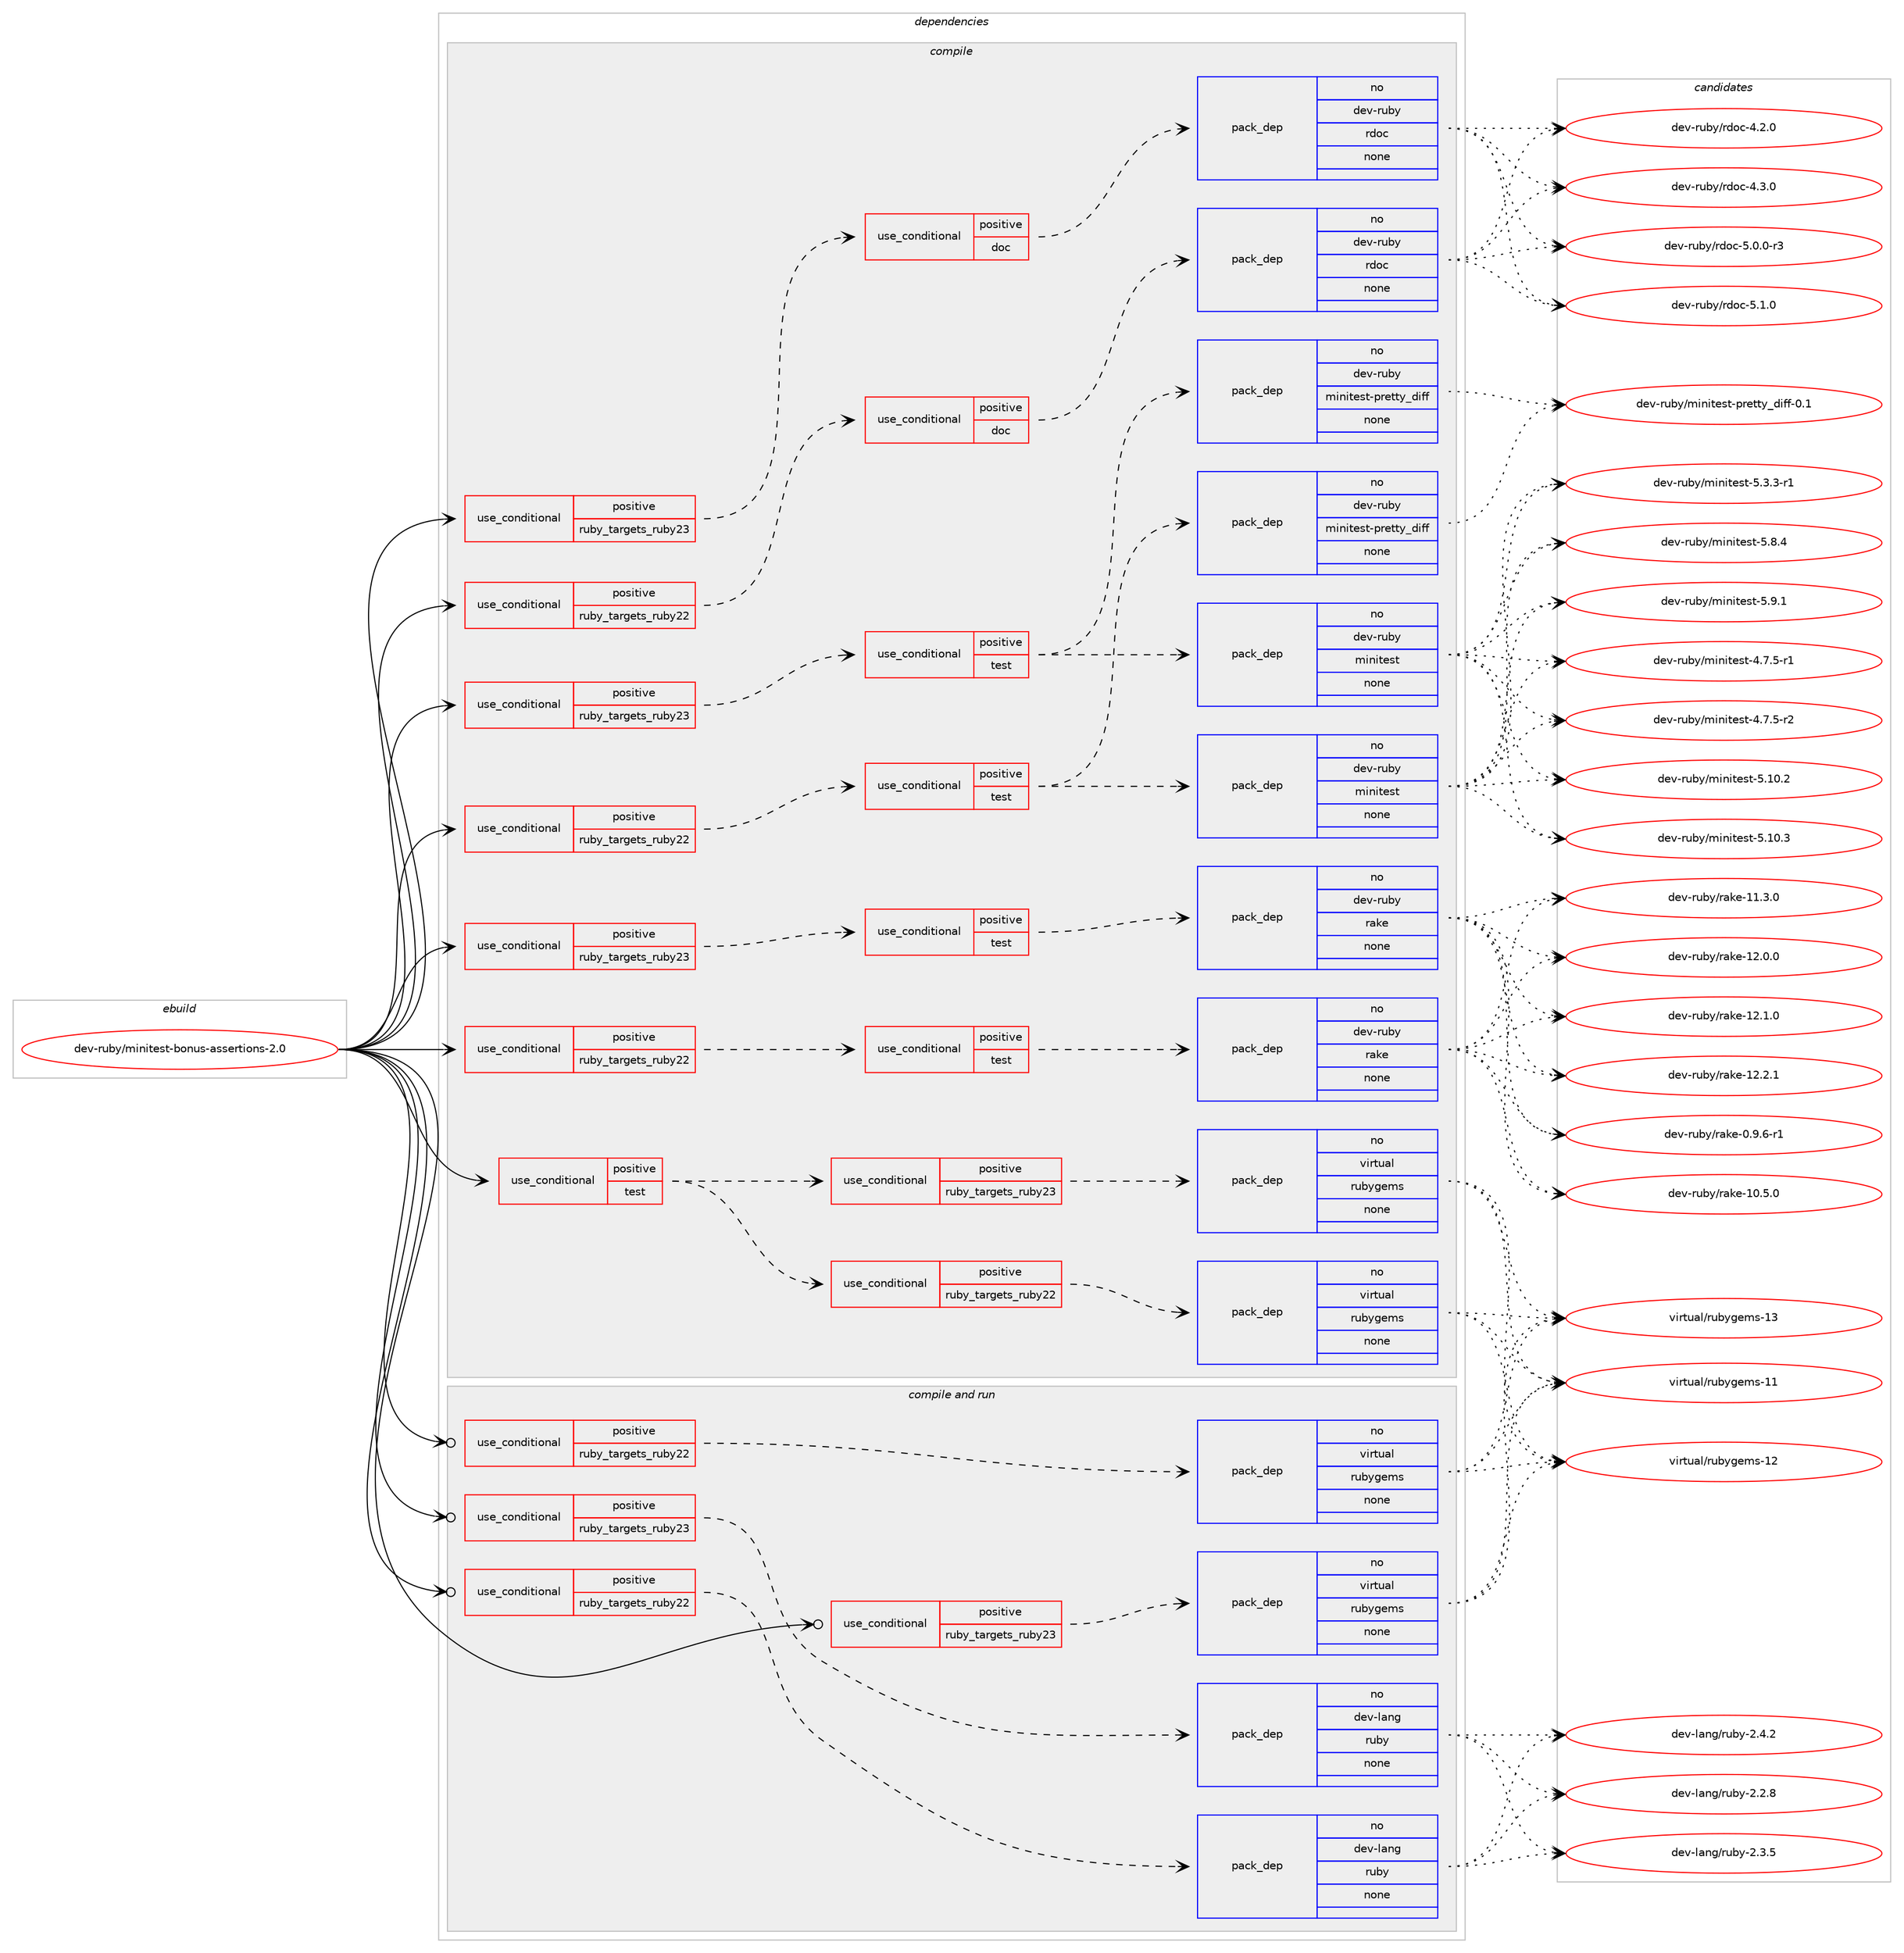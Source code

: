 digraph prolog {

# *************
# Graph options
# *************

newrank=true;
concentrate=true;
compound=true;
graph [rankdir=LR,fontname=Helvetica,fontsize=10,ranksep=1.5];#, ranksep=2.5, nodesep=0.2];
edge  [arrowhead=vee];
node  [fontname=Helvetica,fontsize=10];

# **********
# The ebuild
# **********

subgraph cluster_leftcol {
color=gray;
rank=same;
label=<<i>ebuild</i>>;
id [label="dev-ruby/minitest-bonus-assertions-2.0", color=red, width=4, href="../dev-ruby/minitest-bonus-assertions-2.0.svg"];
}

# ****************
# The dependencies
# ****************

subgraph cluster_midcol {
color=gray;
label=<<i>dependencies</i>>;
subgraph cluster_compile {
fillcolor="#eeeeee";
style=filled;
label=<<i>compile</i>>;
subgraph cond62021 {
dependency248273 [label=<<TABLE BORDER="0" CELLBORDER="1" CELLSPACING="0" CELLPADDING="4"><TR><TD ROWSPAN="3" CELLPADDING="10">use_conditional</TD></TR><TR><TD>positive</TD></TR><TR><TD>ruby_targets_ruby22</TD></TR></TABLE>>, shape=none, color=red];
subgraph cond62022 {
dependency248274 [label=<<TABLE BORDER="0" CELLBORDER="1" CELLSPACING="0" CELLPADDING="4"><TR><TD ROWSPAN="3" CELLPADDING="10">use_conditional</TD></TR><TR><TD>positive</TD></TR><TR><TD>doc</TD></TR></TABLE>>, shape=none, color=red];
subgraph pack182161 {
dependency248275 [label=<<TABLE BORDER="0" CELLBORDER="1" CELLSPACING="0" CELLPADDING="4" WIDTH="220"><TR><TD ROWSPAN="6" CELLPADDING="30">pack_dep</TD></TR><TR><TD WIDTH="110">no</TD></TR><TR><TD>dev-ruby</TD></TR><TR><TD>rdoc</TD></TR><TR><TD>none</TD></TR><TR><TD></TD></TR></TABLE>>, shape=none, color=blue];
}
dependency248274:e -> dependency248275:w [weight=20,style="dashed",arrowhead="vee"];
}
dependency248273:e -> dependency248274:w [weight=20,style="dashed",arrowhead="vee"];
}
id:e -> dependency248273:w [weight=20,style="solid",arrowhead="vee"];
subgraph cond62023 {
dependency248276 [label=<<TABLE BORDER="0" CELLBORDER="1" CELLSPACING="0" CELLPADDING="4"><TR><TD ROWSPAN="3" CELLPADDING="10">use_conditional</TD></TR><TR><TD>positive</TD></TR><TR><TD>ruby_targets_ruby22</TD></TR></TABLE>>, shape=none, color=red];
subgraph cond62024 {
dependency248277 [label=<<TABLE BORDER="0" CELLBORDER="1" CELLSPACING="0" CELLPADDING="4"><TR><TD ROWSPAN="3" CELLPADDING="10">use_conditional</TD></TR><TR><TD>positive</TD></TR><TR><TD>test</TD></TR></TABLE>>, shape=none, color=red];
subgraph pack182162 {
dependency248278 [label=<<TABLE BORDER="0" CELLBORDER="1" CELLSPACING="0" CELLPADDING="4" WIDTH="220"><TR><TD ROWSPAN="6" CELLPADDING="30">pack_dep</TD></TR><TR><TD WIDTH="110">no</TD></TR><TR><TD>dev-ruby</TD></TR><TR><TD>minitest</TD></TR><TR><TD>none</TD></TR><TR><TD></TD></TR></TABLE>>, shape=none, color=blue];
}
dependency248277:e -> dependency248278:w [weight=20,style="dashed",arrowhead="vee"];
subgraph pack182163 {
dependency248279 [label=<<TABLE BORDER="0" CELLBORDER="1" CELLSPACING="0" CELLPADDING="4" WIDTH="220"><TR><TD ROWSPAN="6" CELLPADDING="30">pack_dep</TD></TR><TR><TD WIDTH="110">no</TD></TR><TR><TD>dev-ruby</TD></TR><TR><TD>minitest-pretty_diff</TD></TR><TR><TD>none</TD></TR><TR><TD></TD></TR></TABLE>>, shape=none, color=blue];
}
dependency248277:e -> dependency248279:w [weight=20,style="dashed",arrowhead="vee"];
}
dependency248276:e -> dependency248277:w [weight=20,style="dashed",arrowhead="vee"];
}
id:e -> dependency248276:w [weight=20,style="solid",arrowhead="vee"];
subgraph cond62025 {
dependency248280 [label=<<TABLE BORDER="0" CELLBORDER="1" CELLSPACING="0" CELLPADDING="4"><TR><TD ROWSPAN="3" CELLPADDING="10">use_conditional</TD></TR><TR><TD>positive</TD></TR><TR><TD>ruby_targets_ruby22</TD></TR></TABLE>>, shape=none, color=red];
subgraph cond62026 {
dependency248281 [label=<<TABLE BORDER="0" CELLBORDER="1" CELLSPACING="0" CELLPADDING="4"><TR><TD ROWSPAN="3" CELLPADDING="10">use_conditional</TD></TR><TR><TD>positive</TD></TR><TR><TD>test</TD></TR></TABLE>>, shape=none, color=red];
subgraph pack182164 {
dependency248282 [label=<<TABLE BORDER="0" CELLBORDER="1" CELLSPACING="0" CELLPADDING="4" WIDTH="220"><TR><TD ROWSPAN="6" CELLPADDING="30">pack_dep</TD></TR><TR><TD WIDTH="110">no</TD></TR><TR><TD>dev-ruby</TD></TR><TR><TD>rake</TD></TR><TR><TD>none</TD></TR><TR><TD></TD></TR></TABLE>>, shape=none, color=blue];
}
dependency248281:e -> dependency248282:w [weight=20,style="dashed",arrowhead="vee"];
}
dependency248280:e -> dependency248281:w [weight=20,style="dashed",arrowhead="vee"];
}
id:e -> dependency248280:w [weight=20,style="solid",arrowhead="vee"];
subgraph cond62027 {
dependency248283 [label=<<TABLE BORDER="0" CELLBORDER="1" CELLSPACING="0" CELLPADDING="4"><TR><TD ROWSPAN="3" CELLPADDING="10">use_conditional</TD></TR><TR><TD>positive</TD></TR><TR><TD>ruby_targets_ruby23</TD></TR></TABLE>>, shape=none, color=red];
subgraph cond62028 {
dependency248284 [label=<<TABLE BORDER="0" CELLBORDER="1" CELLSPACING="0" CELLPADDING="4"><TR><TD ROWSPAN="3" CELLPADDING="10">use_conditional</TD></TR><TR><TD>positive</TD></TR><TR><TD>doc</TD></TR></TABLE>>, shape=none, color=red];
subgraph pack182165 {
dependency248285 [label=<<TABLE BORDER="0" CELLBORDER="1" CELLSPACING="0" CELLPADDING="4" WIDTH="220"><TR><TD ROWSPAN="6" CELLPADDING="30">pack_dep</TD></TR><TR><TD WIDTH="110">no</TD></TR><TR><TD>dev-ruby</TD></TR><TR><TD>rdoc</TD></TR><TR><TD>none</TD></TR><TR><TD></TD></TR></TABLE>>, shape=none, color=blue];
}
dependency248284:e -> dependency248285:w [weight=20,style="dashed",arrowhead="vee"];
}
dependency248283:e -> dependency248284:w [weight=20,style="dashed",arrowhead="vee"];
}
id:e -> dependency248283:w [weight=20,style="solid",arrowhead="vee"];
subgraph cond62029 {
dependency248286 [label=<<TABLE BORDER="0" CELLBORDER="1" CELLSPACING="0" CELLPADDING="4"><TR><TD ROWSPAN="3" CELLPADDING="10">use_conditional</TD></TR><TR><TD>positive</TD></TR><TR><TD>ruby_targets_ruby23</TD></TR></TABLE>>, shape=none, color=red];
subgraph cond62030 {
dependency248287 [label=<<TABLE BORDER="0" CELLBORDER="1" CELLSPACING="0" CELLPADDING="4"><TR><TD ROWSPAN="3" CELLPADDING="10">use_conditional</TD></TR><TR><TD>positive</TD></TR><TR><TD>test</TD></TR></TABLE>>, shape=none, color=red];
subgraph pack182166 {
dependency248288 [label=<<TABLE BORDER="0" CELLBORDER="1" CELLSPACING="0" CELLPADDING="4" WIDTH="220"><TR><TD ROWSPAN="6" CELLPADDING="30">pack_dep</TD></TR><TR><TD WIDTH="110">no</TD></TR><TR><TD>dev-ruby</TD></TR><TR><TD>minitest</TD></TR><TR><TD>none</TD></TR><TR><TD></TD></TR></TABLE>>, shape=none, color=blue];
}
dependency248287:e -> dependency248288:w [weight=20,style="dashed",arrowhead="vee"];
subgraph pack182167 {
dependency248289 [label=<<TABLE BORDER="0" CELLBORDER="1" CELLSPACING="0" CELLPADDING="4" WIDTH="220"><TR><TD ROWSPAN="6" CELLPADDING="30">pack_dep</TD></TR><TR><TD WIDTH="110">no</TD></TR><TR><TD>dev-ruby</TD></TR><TR><TD>minitest-pretty_diff</TD></TR><TR><TD>none</TD></TR><TR><TD></TD></TR></TABLE>>, shape=none, color=blue];
}
dependency248287:e -> dependency248289:w [weight=20,style="dashed",arrowhead="vee"];
}
dependency248286:e -> dependency248287:w [weight=20,style="dashed",arrowhead="vee"];
}
id:e -> dependency248286:w [weight=20,style="solid",arrowhead="vee"];
subgraph cond62031 {
dependency248290 [label=<<TABLE BORDER="0" CELLBORDER="1" CELLSPACING="0" CELLPADDING="4"><TR><TD ROWSPAN="3" CELLPADDING="10">use_conditional</TD></TR><TR><TD>positive</TD></TR><TR><TD>ruby_targets_ruby23</TD></TR></TABLE>>, shape=none, color=red];
subgraph cond62032 {
dependency248291 [label=<<TABLE BORDER="0" CELLBORDER="1" CELLSPACING="0" CELLPADDING="4"><TR><TD ROWSPAN="3" CELLPADDING="10">use_conditional</TD></TR><TR><TD>positive</TD></TR><TR><TD>test</TD></TR></TABLE>>, shape=none, color=red];
subgraph pack182168 {
dependency248292 [label=<<TABLE BORDER="0" CELLBORDER="1" CELLSPACING="0" CELLPADDING="4" WIDTH="220"><TR><TD ROWSPAN="6" CELLPADDING="30">pack_dep</TD></TR><TR><TD WIDTH="110">no</TD></TR><TR><TD>dev-ruby</TD></TR><TR><TD>rake</TD></TR><TR><TD>none</TD></TR><TR><TD></TD></TR></TABLE>>, shape=none, color=blue];
}
dependency248291:e -> dependency248292:w [weight=20,style="dashed",arrowhead="vee"];
}
dependency248290:e -> dependency248291:w [weight=20,style="dashed",arrowhead="vee"];
}
id:e -> dependency248290:w [weight=20,style="solid",arrowhead="vee"];
subgraph cond62033 {
dependency248293 [label=<<TABLE BORDER="0" CELLBORDER="1" CELLSPACING="0" CELLPADDING="4"><TR><TD ROWSPAN="3" CELLPADDING="10">use_conditional</TD></TR><TR><TD>positive</TD></TR><TR><TD>test</TD></TR></TABLE>>, shape=none, color=red];
subgraph cond62034 {
dependency248294 [label=<<TABLE BORDER="0" CELLBORDER="1" CELLSPACING="0" CELLPADDING="4"><TR><TD ROWSPAN="3" CELLPADDING="10">use_conditional</TD></TR><TR><TD>positive</TD></TR><TR><TD>ruby_targets_ruby22</TD></TR></TABLE>>, shape=none, color=red];
subgraph pack182169 {
dependency248295 [label=<<TABLE BORDER="0" CELLBORDER="1" CELLSPACING="0" CELLPADDING="4" WIDTH="220"><TR><TD ROWSPAN="6" CELLPADDING="30">pack_dep</TD></TR><TR><TD WIDTH="110">no</TD></TR><TR><TD>virtual</TD></TR><TR><TD>rubygems</TD></TR><TR><TD>none</TD></TR><TR><TD></TD></TR></TABLE>>, shape=none, color=blue];
}
dependency248294:e -> dependency248295:w [weight=20,style="dashed",arrowhead="vee"];
}
dependency248293:e -> dependency248294:w [weight=20,style="dashed",arrowhead="vee"];
subgraph cond62035 {
dependency248296 [label=<<TABLE BORDER="0" CELLBORDER="1" CELLSPACING="0" CELLPADDING="4"><TR><TD ROWSPAN="3" CELLPADDING="10">use_conditional</TD></TR><TR><TD>positive</TD></TR><TR><TD>ruby_targets_ruby23</TD></TR></TABLE>>, shape=none, color=red];
subgraph pack182170 {
dependency248297 [label=<<TABLE BORDER="0" CELLBORDER="1" CELLSPACING="0" CELLPADDING="4" WIDTH="220"><TR><TD ROWSPAN="6" CELLPADDING="30">pack_dep</TD></TR><TR><TD WIDTH="110">no</TD></TR><TR><TD>virtual</TD></TR><TR><TD>rubygems</TD></TR><TR><TD>none</TD></TR><TR><TD></TD></TR></TABLE>>, shape=none, color=blue];
}
dependency248296:e -> dependency248297:w [weight=20,style="dashed",arrowhead="vee"];
}
dependency248293:e -> dependency248296:w [weight=20,style="dashed",arrowhead="vee"];
}
id:e -> dependency248293:w [weight=20,style="solid",arrowhead="vee"];
}
subgraph cluster_compileandrun {
fillcolor="#eeeeee";
style=filled;
label=<<i>compile and run</i>>;
subgraph cond62036 {
dependency248298 [label=<<TABLE BORDER="0" CELLBORDER="1" CELLSPACING="0" CELLPADDING="4"><TR><TD ROWSPAN="3" CELLPADDING="10">use_conditional</TD></TR><TR><TD>positive</TD></TR><TR><TD>ruby_targets_ruby22</TD></TR></TABLE>>, shape=none, color=red];
subgraph pack182171 {
dependency248299 [label=<<TABLE BORDER="0" CELLBORDER="1" CELLSPACING="0" CELLPADDING="4" WIDTH="220"><TR><TD ROWSPAN="6" CELLPADDING="30">pack_dep</TD></TR><TR><TD WIDTH="110">no</TD></TR><TR><TD>dev-lang</TD></TR><TR><TD>ruby</TD></TR><TR><TD>none</TD></TR><TR><TD></TD></TR></TABLE>>, shape=none, color=blue];
}
dependency248298:e -> dependency248299:w [weight=20,style="dashed",arrowhead="vee"];
}
id:e -> dependency248298:w [weight=20,style="solid",arrowhead="odotvee"];
subgraph cond62037 {
dependency248300 [label=<<TABLE BORDER="0" CELLBORDER="1" CELLSPACING="0" CELLPADDING="4"><TR><TD ROWSPAN="3" CELLPADDING="10">use_conditional</TD></TR><TR><TD>positive</TD></TR><TR><TD>ruby_targets_ruby22</TD></TR></TABLE>>, shape=none, color=red];
subgraph pack182172 {
dependency248301 [label=<<TABLE BORDER="0" CELLBORDER="1" CELLSPACING="0" CELLPADDING="4" WIDTH="220"><TR><TD ROWSPAN="6" CELLPADDING="30">pack_dep</TD></TR><TR><TD WIDTH="110">no</TD></TR><TR><TD>virtual</TD></TR><TR><TD>rubygems</TD></TR><TR><TD>none</TD></TR><TR><TD></TD></TR></TABLE>>, shape=none, color=blue];
}
dependency248300:e -> dependency248301:w [weight=20,style="dashed",arrowhead="vee"];
}
id:e -> dependency248300:w [weight=20,style="solid",arrowhead="odotvee"];
subgraph cond62038 {
dependency248302 [label=<<TABLE BORDER="0" CELLBORDER="1" CELLSPACING="0" CELLPADDING="4"><TR><TD ROWSPAN="3" CELLPADDING="10">use_conditional</TD></TR><TR><TD>positive</TD></TR><TR><TD>ruby_targets_ruby23</TD></TR></TABLE>>, shape=none, color=red];
subgraph pack182173 {
dependency248303 [label=<<TABLE BORDER="0" CELLBORDER="1" CELLSPACING="0" CELLPADDING="4" WIDTH="220"><TR><TD ROWSPAN="6" CELLPADDING="30">pack_dep</TD></TR><TR><TD WIDTH="110">no</TD></TR><TR><TD>dev-lang</TD></TR><TR><TD>ruby</TD></TR><TR><TD>none</TD></TR><TR><TD></TD></TR></TABLE>>, shape=none, color=blue];
}
dependency248302:e -> dependency248303:w [weight=20,style="dashed",arrowhead="vee"];
}
id:e -> dependency248302:w [weight=20,style="solid",arrowhead="odotvee"];
subgraph cond62039 {
dependency248304 [label=<<TABLE BORDER="0" CELLBORDER="1" CELLSPACING="0" CELLPADDING="4"><TR><TD ROWSPAN="3" CELLPADDING="10">use_conditional</TD></TR><TR><TD>positive</TD></TR><TR><TD>ruby_targets_ruby23</TD></TR></TABLE>>, shape=none, color=red];
subgraph pack182174 {
dependency248305 [label=<<TABLE BORDER="0" CELLBORDER="1" CELLSPACING="0" CELLPADDING="4" WIDTH="220"><TR><TD ROWSPAN="6" CELLPADDING="30">pack_dep</TD></TR><TR><TD WIDTH="110">no</TD></TR><TR><TD>virtual</TD></TR><TR><TD>rubygems</TD></TR><TR><TD>none</TD></TR><TR><TD></TD></TR></TABLE>>, shape=none, color=blue];
}
dependency248304:e -> dependency248305:w [weight=20,style="dashed",arrowhead="vee"];
}
id:e -> dependency248304:w [weight=20,style="solid",arrowhead="odotvee"];
}
subgraph cluster_run {
fillcolor="#eeeeee";
style=filled;
label=<<i>run</i>>;
}
}

# **************
# The candidates
# **************

subgraph cluster_choices {
rank=same;
color=gray;
label=<<i>candidates</i>>;

subgraph choice182161 {
color=black;
nodesep=1;
choice10010111845114117981214711410011199455246504648 [label="dev-ruby/rdoc-4.2.0", color=red, width=4,href="../dev-ruby/rdoc-4.2.0.svg"];
choice10010111845114117981214711410011199455246514648 [label="dev-ruby/rdoc-4.3.0", color=red, width=4,href="../dev-ruby/rdoc-4.3.0.svg"];
choice100101118451141179812147114100111994553464846484511451 [label="dev-ruby/rdoc-5.0.0-r3", color=red, width=4,href="../dev-ruby/rdoc-5.0.0-r3.svg"];
choice10010111845114117981214711410011199455346494648 [label="dev-ruby/rdoc-5.1.0", color=red, width=4,href="../dev-ruby/rdoc-5.1.0.svg"];
dependency248275:e -> choice10010111845114117981214711410011199455246504648:w [style=dotted,weight="100"];
dependency248275:e -> choice10010111845114117981214711410011199455246514648:w [style=dotted,weight="100"];
dependency248275:e -> choice100101118451141179812147114100111994553464846484511451:w [style=dotted,weight="100"];
dependency248275:e -> choice10010111845114117981214711410011199455346494648:w [style=dotted,weight="100"];
}
subgraph choice182162 {
color=black;
nodesep=1;
choice1001011184511411798121471091051101051161011151164552465546534511449 [label="dev-ruby/minitest-4.7.5-r1", color=red, width=4,href="../dev-ruby/minitest-4.7.5-r1.svg"];
choice1001011184511411798121471091051101051161011151164552465546534511450 [label="dev-ruby/minitest-4.7.5-r2", color=red, width=4,href="../dev-ruby/minitest-4.7.5-r2.svg"];
choice10010111845114117981214710910511010511610111511645534649484650 [label="dev-ruby/minitest-5.10.2", color=red, width=4,href="../dev-ruby/minitest-5.10.2.svg"];
choice10010111845114117981214710910511010511610111511645534649484651 [label="dev-ruby/minitest-5.10.3", color=red, width=4,href="../dev-ruby/minitest-5.10.3.svg"];
choice1001011184511411798121471091051101051161011151164553465146514511449 [label="dev-ruby/minitest-5.3.3-r1", color=red, width=4,href="../dev-ruby/minitest-5.3.3-r1.svg"];
choice100101118451141179812147109105110105116101115116455346564652 [label="dev-ruby/minitest-5.8.4", color=red, width=4,href="../dev-ruby/minitest-5.8.4.svg"];
choice100101118451141179812147109105110105116101115116455346574649 [label="dev-ruby/minitest-5.9.1", color=red, width=4,href="../dev-ruby/minitest-5.9.1.svg"];
dependency248278:e -> choice1001011184511411798121471091051101051161011151164552465546534511449:w [style=dotted,weight="100"];
dependency248278:e -> choice1001011184511411798121471091051101051161011151164552465546534511450:w [style=dotted,weight="100"];
dependency248278:e -> choice10010111845114117981214710910511010511610111511645534649484650:w [style=dotted,weight="100"];
dependency248278:e -> choice10010111845114117981214710910511010511610111511645534649484651:w [style=dotted,weight="100"];
dependency248278:e -> choice1001011184511411798121471091051101051161011151164553465146514511449:w [style=dotted,weight="100"];
dependency248278:e -> choice100101118451141179812147109105110105116101115116455346564652:w [style=dotted,weight="100"];
dependency248278:e -> choice100101118451141179812147109105110105116101115116455346574649:w [style=dotted,weight="100"];
}
subgraph choice182163 {
color=black;
nodesep=1;
choice100101118451141179812147109105110105116101115116451121141011161161219510010510210245484649 [label="dev-ruby/minitest-pretty_diff-0.1", color=red, width=4,href="../dev-ruby/minitest-pretty_diff-0.1.svg"];
dependency248279:e -> choice100101118451141179812147109105110105116101115116451121141011161161219510010510210245484649:w [style=dotted,weight="100"];
}
subgraph choice182164 {
color=black;
nodesep=1;
choice100101118451141179812147114971071014548465746544511449 [label="dev-ruby/rake-0.9.6-r1", color=red, width=4,href="../dev-ruby/rake-0.9.6-r1.svg"];
choice1001011184511411798121471149710710145494846534648 [label="dev-ruby/rake-10.5.0", color=red, width=4,href="../dev-ruby/rake-10.5.0.svg"];
choice1001011184511411798121471149710710145494946514648 [label="dev-ruby/rake-11.3.0", color=red, width=4,href="../dev-ruby/rake-11.3.0.svg"];
choice1001011184511411798121471149710710145495046484648 [label="dev-ruby/rake-12.0.0", color=red, width=4,href="../dev-ruby/rake-12.0.0.svg"];
choice1001011184511411798121471149710710145495046494648 [label="dev-ruby/rake-12.1.0", color=red, width=4,href="../dev-ruby/rake-12.1.0.svg"];
choice1001011184511411798121471149710710145495046504649 [label="dev-ruby/rake-12.2.1", color=red, width=4,href="../dev-ruby/rake-12.2.1.svg"];
dependency248282:e -> choice100101118451141179812147114971071014548465746544511449:w [style=dotted,weight="100"];
dependency248282:e -> choice1001011184511411798121471149710710145494846534648:w [style=dotted,weight="100"];
dependency248282:e -> choice1001011184511411798121471149710710145494946514648:w [style=dotted,weight="100"];
dependency248282:e -> choice1001011184511411798121471149710710145495046484648:w [style=dotted,weight="100"];
dependency248282:e -> choice1001011184511411798121471149710710145495046494648:w [style=dotted,weight="100"];
dependency248282:e -> choice1001011184511411798121471149710710145495046504649:w [style=dotted,weight="100"];
}
subgraph choice182165 {
color=black;
nodesep=1;
choice10010111845114117981214711410011199455246504648 [label="dev-ruby/rdoc-4.2.0", color=red, width=4,href="../dev-ruby/rdoc-4.2.0.svg"];
choice10010111845114117981214711410011199455246514648 [label="dev-ruby/rdoc-4.3.0", color=red, width=4,href="../dev-ruby/rdoc-4.3.0.svg"];
choice100101118451141179812147114100111994553464846484511451 [label="dev-ruby/rdoc-5.0.0-r3", color=red, width=4,href="../dev-ruby/rdoc-5.0.0-r3.svg"];
choice10010111845114117981214711410011199455346494648 [label="dev-ruby/rdoc-5.1.0", color=red, width=4,href="../dev-ruby/rdoc-5.1.0.svg"];
dependency248285:e -> choice10010111845114117981214711410011199455246504648:w [style=dotted,weight="100"];
dependency248285:e -> choice10010111845114117981214711410011199455246514648:w [style=dotted,weight="100"];
dependency248285:e -> choice100101118451141179812147114100111994553464846484511451:w [style=dotted,weight="100"];
dependency248285:e -> choice10010111845114117981214711410011199455346494648:w [style=dotted,weight="100"];
}
subgraph choice182166 {
color=black;
nodesep=1;
choice1001011184511411798121471091051101051161011151164552465546534511449 [label="dev-ruby/minitest-4.7.5-r1", color=red, width=4,href="../dev-ruby/minitest-4.7.5-r1.svg"];
choice1001011184511411798121471091051101051161011151164552465546534511450 [label="dev-ruby/minitest-4.7.5-r2", color=red, width=4,href="../dev-ruby/minitest-4.7.5-r2.svg"];
choice10010111845114117981214710910511010511610111511645534649484650 [label="dev-ruby/minitest-5.10.2", color=red, width=4,href="../dev-ruby/minitest-5.10.2.svg"];
choice10010111845114117981214710910511010511610111511645534649484651 [label="dev-ruby/minitest-5.10.3", color=red, width=4,href="../dev-ruby/minitest-5.10.3.svg"];
choice1001011184511411798121471091051101051161011151164553465146514511449 [label="dev-ruby/minitest-5.3.3-r1", color=red, width=4,href="../dev-ruby/minitest-5.3.3-r1.svg"];
choice100101118451141179812147109105110105116101115116455346564652 [label="dev-ruby/minitest-5.8.4", color=red, width=4,href="../dev-ruby/minitest-5.8.4.svg"];
choice100101118451141179812147109105110105116101115116455346574649 [label="dev-ruby/minitest-5.9.1", color=red, width=4,href="../dev-ruby/minitest-5.9.1.svg"];
dependency248288:e -> choice1001011184511411798121471091051101051161011151164552465546534511449:w [style=dotted,weight="100"];
dependency248288:e -> choice1001011184511411798121471091051101051161011151164552465546534511450:w [style=dotted,weight="100"];
dependency248288:e -> choice10010111845114117981214710910511010511610111511645534649484650:w [style=dotted,weight="100"];
dependency248288:e -> choice10010111845114117981214710910511010511610111511645534649484651:w [style=dotted,weight="100"];
dependency248288:e -> choice1001011184511411798121471091051101051161011151164553465146514511449:w [style=dotted,weight="100"];
dependency248288:e -> choice100101118451141179812147109105110105116101115116455346564652:w [style=dotted,weight="100"];
dependency248288:e -> choice100101118451141179812147109105110105116101115116455346574649:w [style=dotted,weight="100"];
}
subgraph choice182167 {
color=black;
nodesep=1;
choice100101118451141179812147109105110105116101115116451121141011161161219510010510210245484649 [label="dev-ruby/minitest-pretty_diff-0.1", color=red, width=4,href="../dev-ruby/minitest-pretty_diff-0.1.svg"];
dependency248289:e -> choice100101118451141179812147109105110105116101115116451121141011161161219510010510210245484649:w [style=dotted,weight="100"];
}
subgraph choice182168 {
color=black;
nodesep=1;
choice100101118451141179812147114971071014548465746544511449 [label="dev-ruby/rake-0.9.6-r1", color=red, width=4,href="../dev-ruby/rake-0.9.6-r1.svg"];
choice1001011184511411798121471149710710145494846534648 [label="dev-ruby/rake-10.5.0", color=red, width=4,href="../dev-ruby/rake-10.5.0.svg"];
choice1001011184511411798121471149710710145494946514648 [label="dev-ruby/rake-11.3.0", color=red, width=4,href="../dev-ruby/rake-11.3.0.svg"];
choice1001011184511411798121471149710710145495046484648 [label="dev-ruby/rake-12.0.0", color=red, width=4,href="../dev-ruby/rake-12.0.0.svg"];
choice1001011184511411798121471149710710145495046494648 [label="dev-ruby/rake-12.1.0", color=red, width=4,href="../dev-ruby/rake-12.1.0.svg"];
choice1001011184511411798121471149710710145495046504649 [label="dev-ruby/rake-12.2.1", color=red, width=4,href="../dev-ruby/rake-12.2.1.svg"];
dependency248292:e -> choice100101118451141179812147114971071014548465746544511449:w [style=dotted,weight="100"];
dependency248292:e -> choice1001011184511411798121471149710710145494846534648:w [style=dotted,weight="100"];
dependency248292:e -> choice1001011184511411798121471149710710145494946514648:w [style=dotted,weight="100"];
dependency248292:e -> choice1001011184511411798121471149710710145495046484648:w [style=dotted,weight="100"];
dependency248292:e -> choice1001011184511411798121471149710710145495046494648:w [style=dotted,weight="100"];
dependency248292:e -> choice1001011184511411798121471149710710145495046504649:w [style=dotted,weight="100"];
}
subgraph choice182169 {
color=black;
nodesep=1;
choice118105114116117971084711411798121103101109115454949 [label="virtual/rubygems-11", color=red, width=4,href="../virtual/rubygems-11.svg"];
choice118105114116117971084711411798121103101109115454950 [label="virtual/rubygems-12", color=red, width=4,href="../virtual/rubygems-12.svg"];
choice118105114116117971084711411798121103101109115454951 [label="virtual/rubygems-13", color=red, width=4,href="../virtual/rubygems-13.svg"];
dependency248295:e -> choice118105114116117971084711411798121103101109115454949:w [style=dotted,weight="100"];
dependency248295:e -> choice118105114116117971084711411798121103101109115454950:w [style=dotted,weight="100"];
dependency248295:e -> choice118105114116117971084711411798121103101109115454951:w [style=dotted,weight="100"];
}
subgraph choice182170 {
color=black;
nodesep=1;
choice118105114116117971084711411798121103101109115454949 [label="virtual/rubygems-11", color=red, width=4,href="../virtual/rubygems-11.svg"];
choice118105114116117971084711411798121103101109115454950 [label="virtual/rubygems-12", color=red, width=4,href="../virtual/rubygems-12.svg"];
choice118105114116117971084711411798121103101109115454951 [label="virtual/rubygems-13", color=red, width=4,href="../virtual/rubygems-13.svg"];
dependency248297:e -> choice118105114116117971084711411798121103101109115454949:w [style=dotted,weight="100"];
dependency248297:e -> choice118105114116117971084711411798121103101109115454950:w [style=dotted,weight="100"];
dependency248297:e -> choice118105114116117971084711411798121103101109115454951:w [style=dotted,weight="100"];
}
subgraph choice182171 {
color=black;
nodesep=1;
choice10010111845108971101034711411798121455046504656 [label="dev-lang/ruby-2.2.8", color=red, width=4,href="../dev-lang/ruby-2.2.8.svg"];
choice10010111845108971101034711411798121455046514653 [label="dev-lang/ruby-2.3.5", color=red, width=4,href="../dev-lang/ruby-2.3.5.svg"];
choice10010111845108971101034711411798121455046524650 [label="dev-lang/ruby-2.4.2", color=red, width=4,href="../dev-lang/ruby-2.4.2.svg"];
dependency248299:e -> choice10010111845108971101034711411798121455046504656:w [style=dotted,weight="100"];
dependency248299:e -> choice10010111845108971101034711411798121455046514653:w [style=dotted,weight="100"];
dependency248299:e -> choice10010111845108971101034711411798121455046524650:w [style=dotted,weight="100"];
}
subgraph choice182172 {
color=black;
nodesep=1;
choice118105114116117971084711411798121103101109115454949 [label="virtual/rubygems-11", color=red, width=4,href="../virtual/rubygems-11.svg"];
choice118105114116117971084711411798121103101109115454950 [label="virtual/rubygems-12", color=red, width=4,href="../virtual/rubygems-12.svg"];
choice118105114116117971084711411798121103101109115454951 [label="virtual/rubygems-13", color=red, width=4,href="../virtual/rubygems-13.svg"];
dependency248301:e -> choice118105114116117971084711411798121103101109115454949:w [style=dotted,weight="100"];
dependency248301:e -> choice118105114116117971084711411798121103101109115454950:w [style=dotted,weight="100"];
dependency248301:e -> choice118105114116117971084711411798121103101109115454951:w [style=dotted,weight="100"];
}
subgraph choice182173 {
color=black;
nodesep=1;
choice10010111845108971101034711411798121455046504656 [label="dev-lang/ruby-2.2.8", color=red, width=4,href="../dev-lang/ruby-2.2.8.svg"];
choice10010111845108971101034711411798121455046514653 [label="dev-lang/ruby-2.3.5", color=red, width=4,href="../dev-lang/ruby-2.3.5.svg"];
choice10010111845108971101034711411798121455046524650 [label="dev-lang/ruby-2.4.2", color=red, width=4,href="../dev-lang/ruby-2.4.2.svg"];
dependency248303:e -> choice10010111845108971101034711411798121455046504656:w [style=dotted,weight="100"];
dependency248303:e -> choice10010111845108971101034711411798121455046514653:w [style=dotted,weight="100"];
dependency248303:e -> choice10010111845108971101034711411798121455046524650:w [style=dotted,weight="100"];
}
subgraph choice182174 {
color=black;
nodesep=1;
choice118105114116117971084711411798121103101109115454949 [label="virtual/rubygems-11", color=red, width=4,href="../virtual/rubygems-11.svg"];
choice118105114116117971084711411798121103101109115454950 [label="virtual/rubygems-12", color=red, width=4,href="../virtual/rubygems-12.svg"];
choice118105114116117971084711411798121103101109115454951 [label="virtual/rubygems-13", color=red, width=4,href="../virtual/rubygems-13.svg"];
dependency248305:e -> choice118105114116117971084711411798121103101109115454949:w [style=dotted,weight="100"];
dependency248305:e -> choice118105114116117971084711411798121103101109115454950:w [style=dotted,weight="100"];
dependency248305:e -> choice118105114116117971084711411798121103101109115454951:w [style=dotted,weight="100"];
}
}

}
